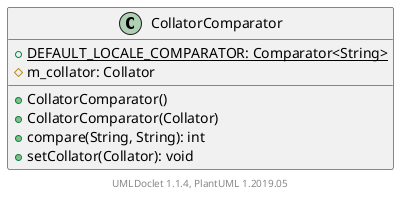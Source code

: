 @startuml

    class CollatorComparator [[CollatorComparator.html]] {
        {static} +DEFAULT_LOCALE_COMPARATOR: Comparator<String>
        #m_collator: Collator
        +CollatorComparator()
        +CollatorComparator(Collator)
        +compare(String, String): int
        +setCollator(Collator): void
    }


    center footer UMLDoclet 1.1.4, PlantUML 1.2019.05
@enduml
